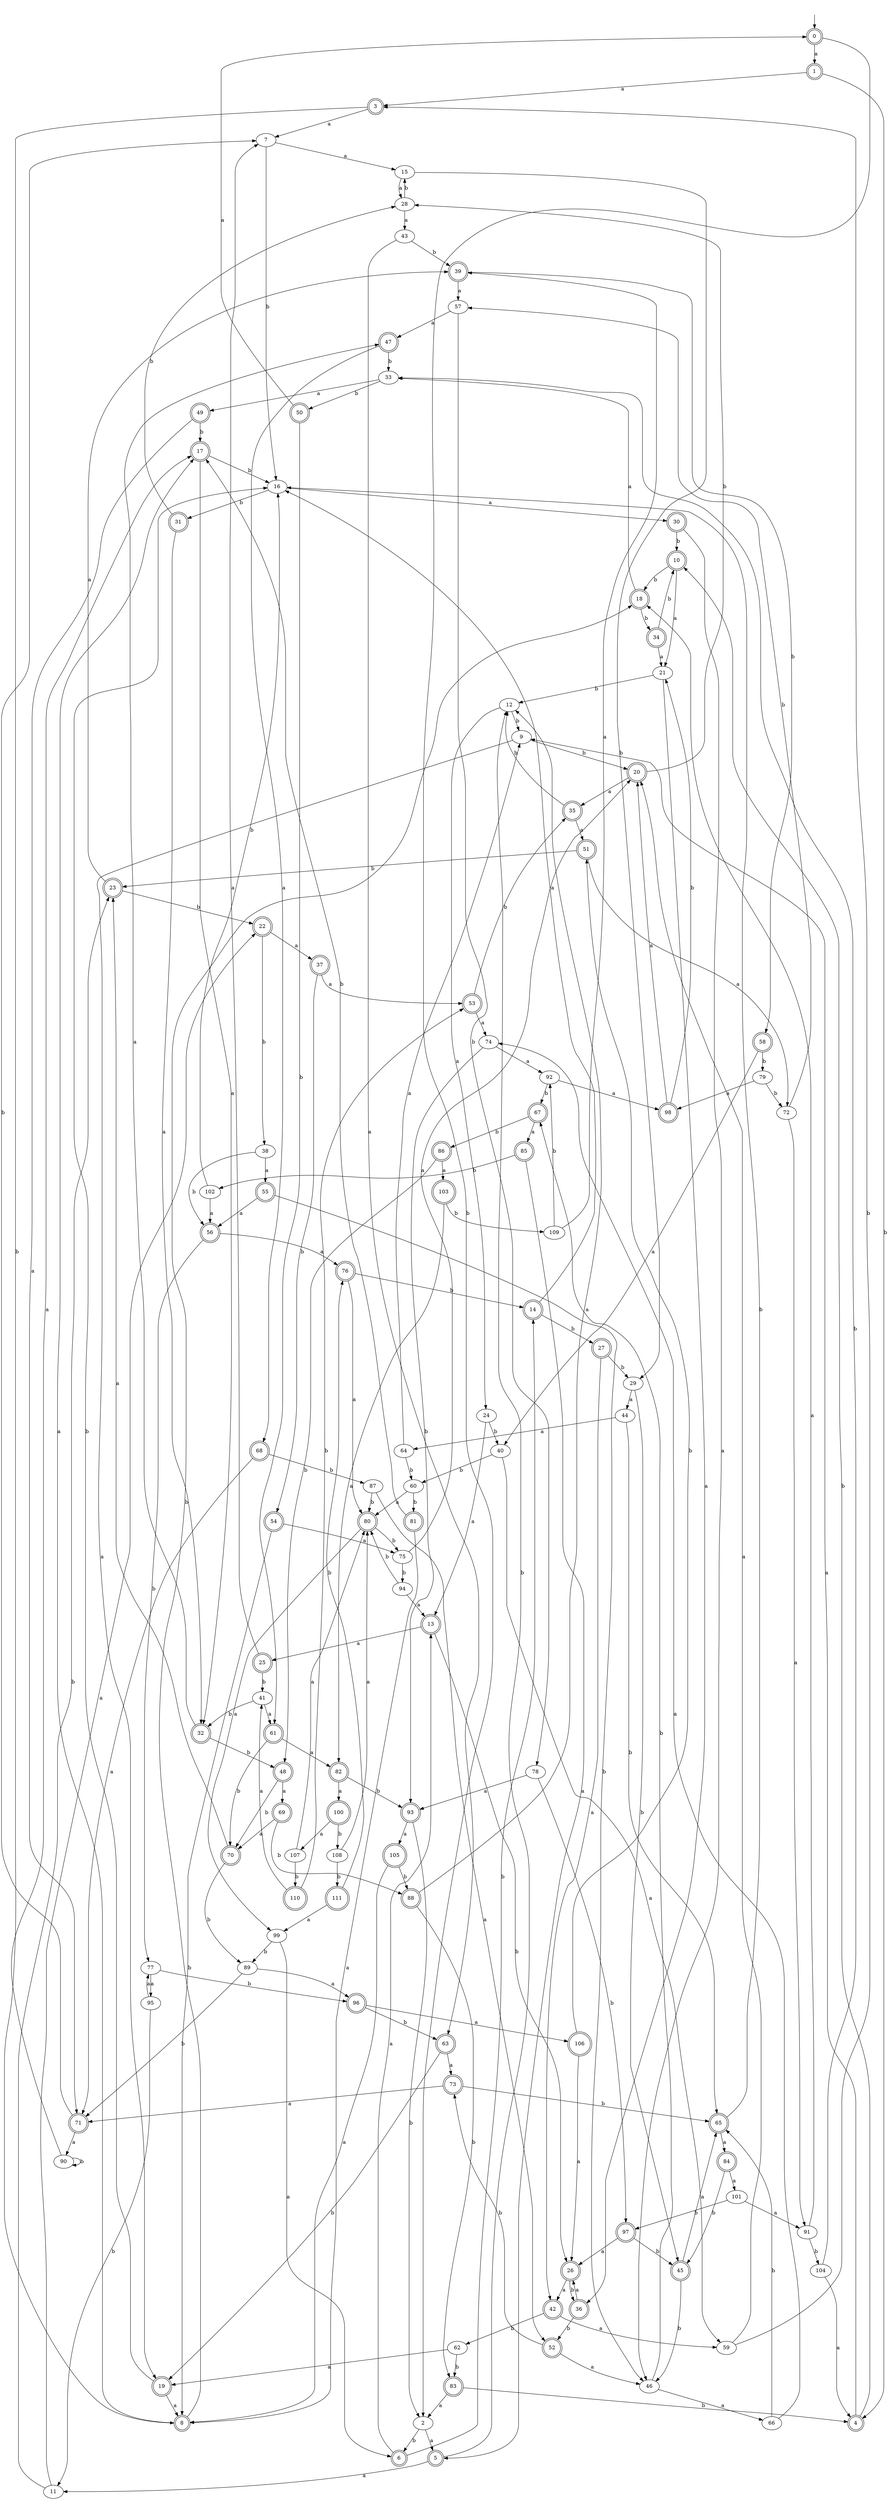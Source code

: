 digraph RandomDFA {
  __start0 [label="", shape=none];
  __start0 -> 0 [label=""];
  0 [shape=circle] [shape=doublecircle]
  0 -> 1 [label="a"]
  0 -> 2 [label="b"]
  1 [shape=doublecircle]
  1 -> 3 [label="a"]
  1 -> 4 [label="b"]
  2
  2 -> 5 [label="a"]
  2 -> 6 [label="b"]
  3 [shape=doublecircle]
  3 -> 7 [label="a"]
  3 -> 8 [label="b"]
  4 [shape=doublecircle]
  4 -> 9 [label="a"]
  4 -> 10 [label="b"]
  5 [shape=doublecircle]
  5 -> 11 [label="a"]
  5 -> 12 [label="b"]
  6 [shape=doublecircle]
  6 -> 13 [label="a"]
  6 -> 14 [label="b"]
  7
  7 -> 15 [label="a"]
  7 -> 16 [label="b"]
  8 [shape=doublecircle]
  8 -> 17 [label="a"]
  8 -> 18 [label="b"]
  9
  9 -> 19 [label="a"]
  9 -> 20 [label="b"]
  10 [shape=doublecircle]
  10 -> 21 [label="a"]
  10 -> 18 [label="b"]
  11
  11 -> 22 [label="a"]
  11 -> 23 [label="b"]
  12
  12 -> 24 [label="a"]
  12 -> 9 [label="b"]
  13 [shape=doublecircle]
  13 -> 25 [label="a"]
  13 -> 26 [label="b"]
  14 [shape=doublecircle]
  14 -> 16 [label="a"]
  14 -> 27 [label="b"]
  15
  15 -> 28 [label="a"]
  15 -> 29 [label="b"]
  16
  16 -> 30 [label="a"]
  16 -> 31 [label="b"]
  17 [shape=doublecircle]
  17 -> 32 [label="a"]
  17 -> 16 [label="b"]
  18 [shape=doublecircle]
  18 -> 33 [label="a"]
  18 -> 34 [label="b"]
  19 [shape=doublecircle]
  19 -> 8 [label="a"]
  19 -> 16 [label="b"]
  20 [shape=doublecircle]
  20 -> 35 [label="a"]
  20 -> 28 [label="b"]
  21
  21 -> 36 [label="a"]
  21 -> 12 [label="b"]
  22 [shape=doublecircle]
  22 -> 37 [label="a"]
  22 -> 38 [label="b"]
  23 [shape=doublecircle]
  23 -> 39 [label="a"]
  23 -> 22 [label="b"]
  24
  24 -> 13 [label="a"]
  24 -> 40 [label="b"]
  25 [shape=doublecircle]
  25 -> 7 [label="a"]
  25 -> 41 [label="b"]
  26 [shape=doublecircle]
  26 -> 42 [label="a"]
  26 -> 36 [label="b"]
  27 [shape=doublecircle]
  27 -> 42 [label="a"]
  27 -> 29 [label="b"]
  28
  28 -> 43 [label="a"]
  28 -> 15 [label="b"]
  29
  29 -> 44 [label="a"]
  29 -> 45 [label="b"]
  30 [shape=doublecircle]
  30 -> 46 [label="a"]
  30 -> 10 [label="b"]
  31 [shape=doublecircle]
  31 -> 32 [label="a"]
  31 -> 28 [label="b"]
  32 [shape=doublecircle]
  32 -> 47 [label="a"]
  32 -> 48 [label="b"]
  33
  33 -> 49 [label="a"]
  33 -> 50 [label="b"]
  34 [shape=doublecircle]
  34 -> 21 [label="a"]
  34 -> 10 [label="b"]
  35 [shape=doublecircle]
  35 -> 51 [label="a"]
  35 -> 12 [label="b"]
  36 [shape=doublecircle]
  36 -> 26 [label="a"]
  36 -> 52 [label="b"]
  37 [shape=doublecircle]
  37 -> 53 [label="a"]
  37 -> 54 [label="b"]
  38
  38 -> 55 [label="a"]
  38 -> 56 [label="b"]
  39 [shape=doublecircle]
  39 -> 57 [label="a"]
  39 -> 58 [label="b"]
  40
  40 -> 59 [label="a"]
  40 -> 60 [label="b"]
  41
  41 -> 61 [label="a"]
  41 -> 32 [label="b"]
  42 [shape=doublecircle]
  42 -> 59 [label="a"]
  42 -> 62 [label="b"]
  43
  43 -> 63 [label="a"]
  43 -> 39 [label="b"]
  44
  44 -> 64 [label="a"]
  44 -> 65 [label="b"]
  45 [shape=doublecircle]
  45 -> 65 [label="a"]
  45 -> 46 [label="b"]
  46
  46 -> 66 [label="a"]
  46 -> 67 [label="b"]
  47 [shape=doublecircle]
  47 -> 68 [label="a"]
  47 -> 33 [label="b"]
  48 [shape=doublecircle]
  48 -> 69 [label="a"]
  48 -> 70 [label="b"]
  49 [shape=doublecircle]
  49 -> 71 [label="a"]
  49 -> 17 [label="b"]
  50 [shape=doublecircle]
  50 -> 0 [label="a"]
  50 -> 61 [label="b"]
  51 [shape=doublecircle]
  51 -> 72 [label="a"]
  51 -> 23 [label="b"]
  52 [shape=doublecircle]
  52 -> 46 [label="a"]
  52 -> 73 [label="b"]
  53 [shape=doublecircle]
  53 -> 74 [label="a"]
  53 -> 35 [label="b"]
  54 [shape=doublecircle]
  54 -> 75 [label="a"]
  54 -> 8 [label="b"]
  55 [shape=doublecircle]
  55 -> 56 [label="a"]
  55 -> 46 [label="b"]
  56 [shape=doublecircle]
  56 -> 76 [label="a"]
  56 -> 77 [label="b"]
  57
  57 -> 47 [label="a"]
  57 -> 78 [label="b"]
  58 [shape=doublecircle]
  58 -> 40 [label="a"]
  58 -> 79 [label="b"]
  59
  59 -> 20 [label="a"]
  59 -> 3 [label="b"]
  60
  60 -> 80 [label="a"]
  60 -> 81 [label="b"]
  61 [shape=doublecircle]
  61 -> 82 [label="a"]
  61 -> 70 [label="b"]
  62
  62 -> 19 [label="a"]
  62 -> 83 [label="b"]
  63 [shape=doublecircle]
  63 -> 73 [label="a"]
  63 -> 19 [label="b"]
  64
  64 -> 9 [label="a"]
  64 -> 60 [label="b"]
  65 [shape=doublecircle]
  65 -> 84 [label="a"]
  65 -> 16 [label="b"]
  66
  66 -> 74 [label="a"]
  66 -> 65 [label="b"]
  67 [shape=doublecircle]
  67 -> 85 [label="a"]
  67 -> 86 [label="b"]
  68 [shape=doublecircle]
  68 -> 71 [label="a"]
  68 -> 87 [label="b"]
  69 [shape=doublecircle]
  69 -> 70 [label="a"]
  69 -> 88 [label="b"]
  70 [shape=doublecircle]
  70 -> 23 [label="a"]
  70 -> 89 [label="b"]
  71 [shape=doublecircle]
  71 -> 90 [label="a"]
  71 -> 7 [label="b"]
  72
  72 -> 91 [label="a"]
  72 -> 57 [label="b"]
  73 [shape=doublecircle]
  73 -> 71 [label="a"]
  73 -> 65 [label="b"]
  74
  74 -> 92 [label="a"]
  74 -> 93 [label="b"]
  75
  75 -> 20 [label="a"]
  75 -> 94 [label="b"]
  76 [shape=doublecircle]
  76 -> 80 [label="a"]
  76 -> 14 [label="b"]
  77
  77 -> 95 [label="a"]
  77 -> 96 [label="b"]
  78
  78 -> 93 [label="a"]
  78 -> 97 [label="b"]
  79
  79 -> 98 [label="a"]
  79 -> 72 [label="b"]
  80 [shape=doublecircle]
  80 -> 99 [label="a"]
  80 -> 75 [label="b"]
  81 [shape=doublecircle]
  81 -> 8 [label="a"]
  81 -> 17 [label="b"]
  82 [shape=doublecircle]
  82 -> 100 [label="a"]
  82 -> 93 [label="b"]
  83 [shape=doublecircle]
  83 -> 2 [label="a"]
  83 -> 4 [label="b"]
  84 [shape=doublecircle]
  84 -> 101 [label="a"]
  84 -> 45 [label="b"]
  85 [shape=doublecircle]
  85 -> 5 [label="a"]
  85 -> 102 [label="b"]
  86 [shape=doublecircle]
  86 -> 103 [label="a"]
  86 -> 48 [label="b"]
  87
  87 -> 52 [label="a"]
  87 -> 80 [label="b"]
  88 [shape=doublecircle]
  88 -> 12 [label="a"]
  88 -> 83 [label="b"]
  89
  89 -> 96 [label="a"]
  89 -> 71 [label="b"]
  90
  90 -> 17 [label="a"]
  90 -> 90 [label="b"]
  91
  91 -> 18 [label="a"]
  91 -> 104 [label="b"]
  92
  92 -> 98 [label="a"]
  92 -> 67 [label="b"]
  93 [shape=doublecircle]
  93 -> 105 [label="a"]
  93 -> 2 [label="b"]
  94
  94 -> 13 [label="a"]
  94 -> 80 [label="b"]
  95
  95 -> 77 [label="a"]
  95 -> 11 [label="b"]
  96 [shape=doublecircle]
  96 -> 106 [label="a"]
  96 -> 63 [label="b"]
  97 [shape=doublecircle]
  97 -> 26 [label="a"]
  97 -> 45 [label="b"]
  98 [shape=doublecircle]
  98 -> 20 [label="a"]
  98 -> 21 [label="b"]
  99
  99 -> 6 [label="a"]
  99 -> 89 [label="b"]
  100 [shape=doublecircle]
  100 -> 107 [label="a"]
  100 -> 108 [label="b"]
  101
  101 -> 91 [label="a"]
  101 -> 97 [label="b"]
  102
  102 -> 56 [label="a"]
  102 -> 16 [label="b"]
  103 [shape=doublecircle]
  103 -> 82 [label="a"]
  103 -> 109 [label="b"]
  104
  104 -> 4 [label="a"]
  104 -> 33 [label="b"]
  105 [shape=doublecircle]
  105 -> 8 [label="a"]
  105 -> 88 [label="b"]
  106 [shape=doublecircle]
  106 -> 26 [label="a"]
  106 -> 51 [label="b"]
  107
  107 -> 80 [label="a"]
  107 -> 110 [label="b"]
  108
  108 -> 80 [label="a"]
  108 -> 111 [label="b"]
  109
  109 -> 39 [label="a"]
  109 -> 92 [label="b"]
  110 [shape=doublecircle]
  110 -> 41 [label="a"]
  110 -> 53 [label="b"]
  111 [shape=doublecircle]
  111 -> 99 [label="a"]
  111 -> 76 [label="b"]
}
